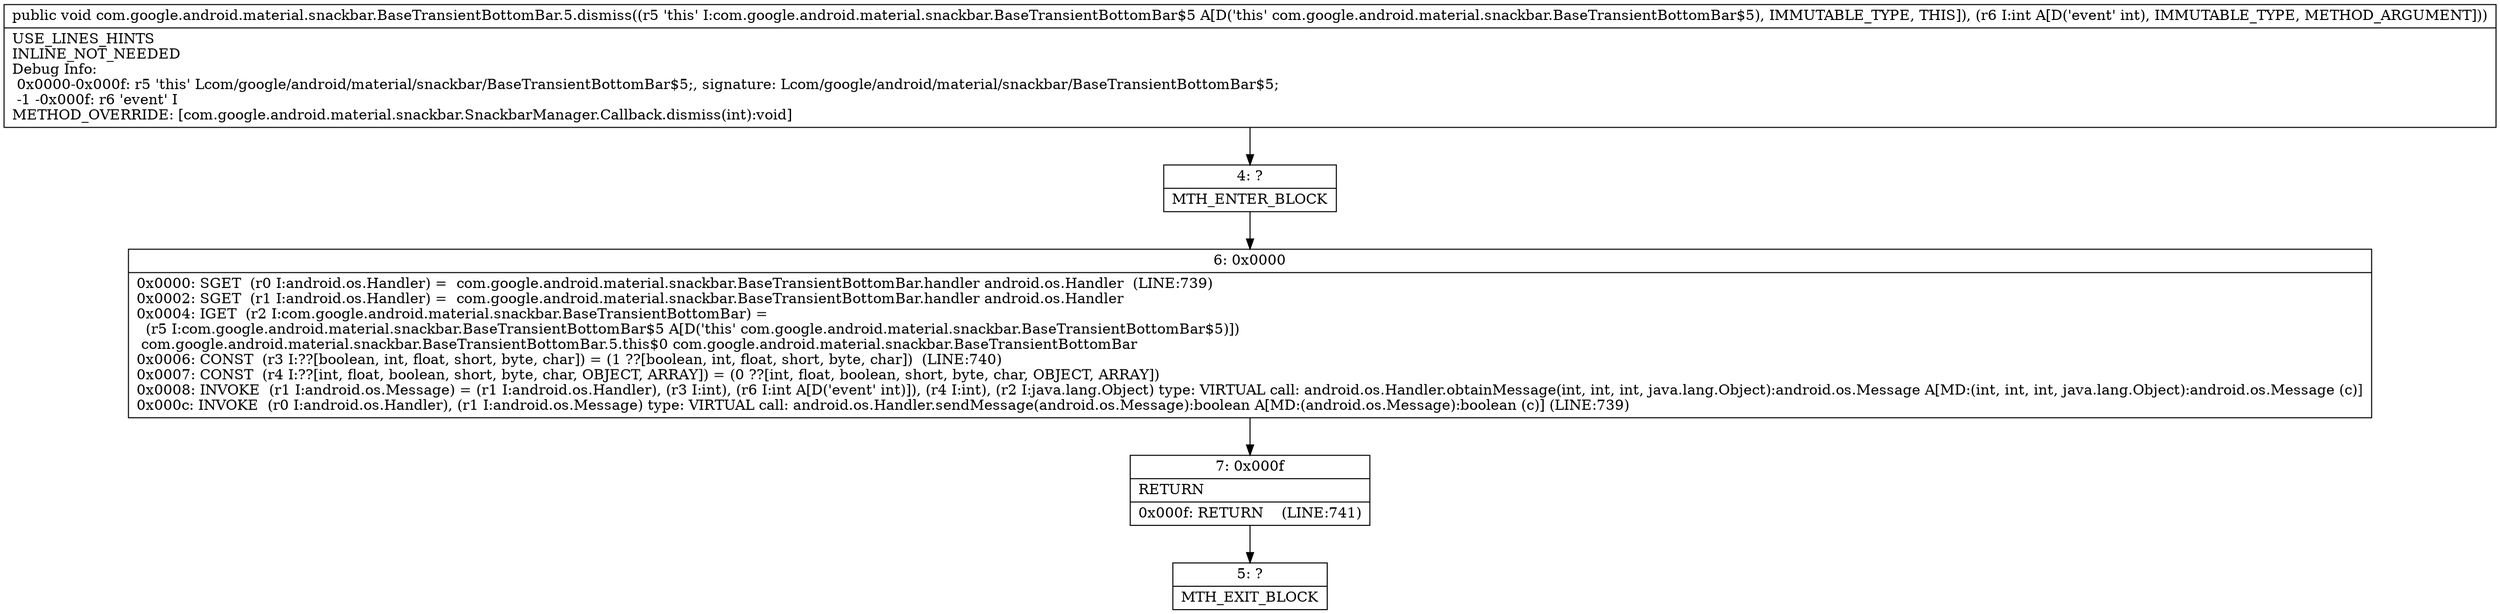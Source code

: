 digraph "CFG forcom.google.android.material.snackbar.BaseTransientBottomBar.5.dismiss(I)V" {
Node_4 [shape=record,label="{4\:\ ?|MTH_ENTER_BLOCK\l}"];
Node_6 [shape=record,label="{6\:\ 0x0000|0x0000: SGET  (r0 I:android.os.Handler) =  com.google.android.material.snackbar.BaseTransientBottomBar.handler android.os.Handler  (LINE:739)\l0x0002: SGET  (r1 I:android.os.Handler) =  com.google.android.material.snackbar.BaseTransientBottomBar.handler android.os.Handler \l0x0004: IGET  (r2 I:com.google.android.material.snackbar.BaseTransientBottomBar) = \l  (r5 I:com.google.android.material.snackbar.BaseTransientBottomBar$5 A[D('this' com.google.android.material.snackbar.BaseTransientBottomBar$5)])\l com.google.android.material.snackbar.BaseTransientBottomBar.5.this$0 com.google.android.material.snackbar.BaseTransientBottomBar \l0x0006: CONST  (r3 I:??[boolean, int, float, short, byte, char]) = (1 ??[boolean, int, float, short, byte, char])  (LINE:740)\l0x0007: CONST  (r4 I:??[int, float, boolean, short, byte, char, OBJECT, ARRAY]) = (0 ??[int, float, boolean, short, byte, char, OBJECT, ARRAY]) \l0x0008: INVOKE  (r1 I:android.os.Message) = (r1 I:android.os.Handler), (r3 I:int), (r6 I:int A[D('event' int)]), (r4 I:int), (r2 I:java.lang.Object) type: VIRTUAL call: android.os.Handler.obtainMessage(int, int, int, java.lang.Object):android.os.Message A[MD:(int, int, int, java.lang.Object):android.os.Message (c)]\l0x000c: INVOKE  (r0 I:android.os.Handler), (r1 I:android.os.Message) type: VIRTUAL call: android.os.Handler.sendMessage(android.os.Message):boolean A[MD:(android.os.Message):boolean (c)] (LINE:739)\l}"];
Node_7 [shape=record,label="{7\:\ 0x000f|RETURN\l|0x000f: RETURN    (LINE:741)\l}"];
Node_5 [shape=record,label="{5\:\ ?|MTH_EXIT_BLOCK\l}"];
MethodNode[shape=record,label="{public void com.google.android.material.snackbar.BaseTransientBottomBar.5.dismiss((r5 'this' I:com.google.android.material.snackbar.BaseTransientBottomBar$5 A[D('this' com.google.android.material.snackbar.BaseTransientBottomBar$5), IMMUTABLE_TYPE, THIS]), (r6 I:int A[D('event' int), IMMUTABLE_TYPE, METHOD_ARGUMENT]))  | USE_LINES_HINTS\lINLINE_NOT_NEEDED\lDebug Info:\l  0x0000\-0x000f: r5 'this' Lcom\/google\/android\/material\/snackbar\/BaseTransientBottomBar$5;, signature: Lcom\/google\/android\/material\/snackbar\/BaseTransientBottomBar$5;\l  \-1 \-0x000f: r6 'event' I\lMETHOD_OVERRIDE: [com.google.android.material.snackbar.SnackbarManager.Callback.dismiss(int):void]\l}"];
MethodNode -> Node_4;Node_4 -> Node_6;
Node_6 -> Node_7;
Node_7 -> Node_5;
}

